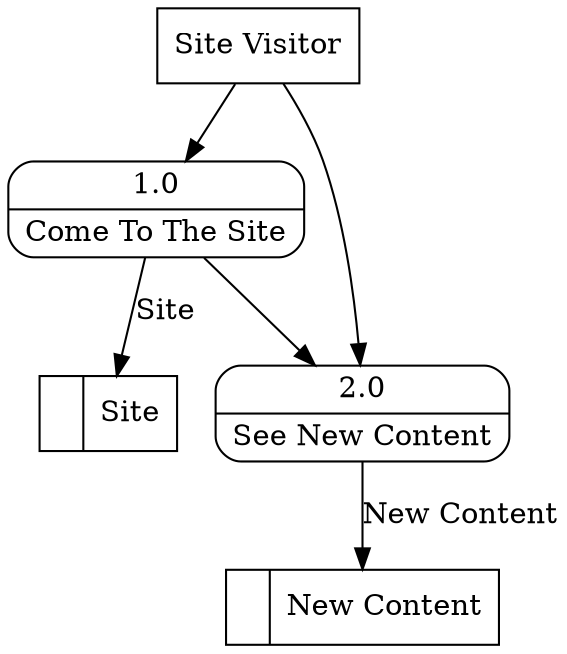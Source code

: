 digraph dfd2{ 
node[shape=record]
200 [label="<f0>  |<f1> Site " ];
201 [label="<f0>  |<f1> New Content " ];
202 [label="Site Visitor" shape=box];
203 [label="{<f0> 1.0|<f1> Come To The Site }" shape=Mrecord];
204 [label="{<f0> 2.0|<f1> See New Content }" shape=Mrecord];
202 -> 203
202 -> 204
203 -> 204
203 -> 200 [label="Site"]
204 -> 201 [label="New Content"]
}